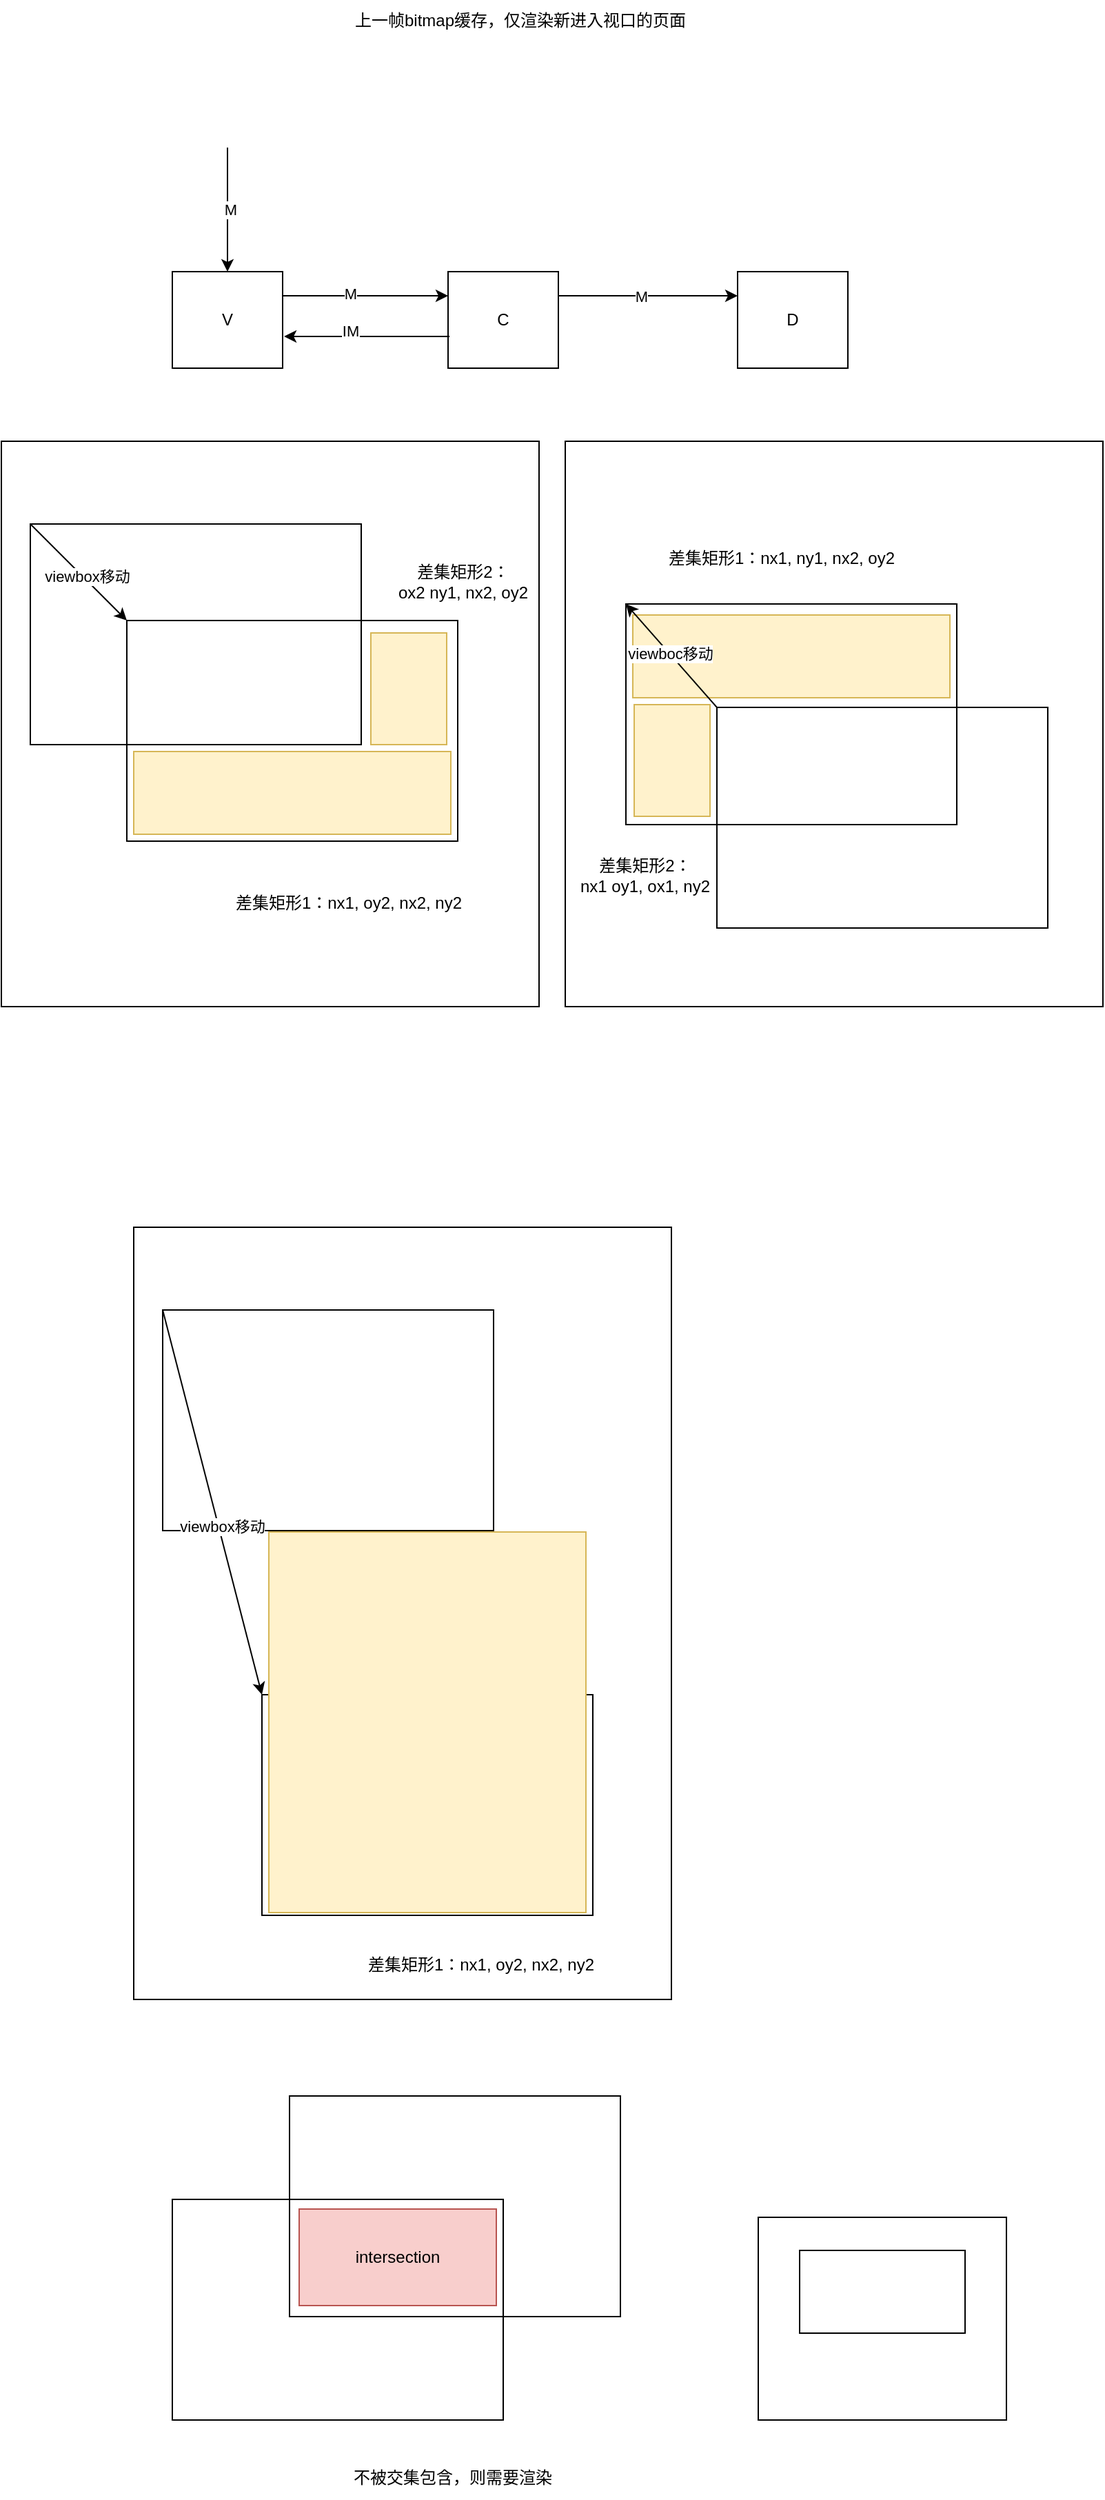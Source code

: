 <mxfile version="22.0.8" type="device">
  <diagram name="第 1 页" id="8Zm0_TFbphuXwySTZEQn">
    <mxGraphModel dx="1434" dy="750" grid="1" gridSize="10" guides="1" tooltips="1" connect="1" arrows="1" fold="1" page="1" pageScale="1" pageWidth="827" pageHeight="1169" math="0" shadow="0">
      <root>
        <mxCell id="0" />
        <mxCell id="1" parent="0" />
        <mxCell id="RdHoehYWRiK18OFlvWDC-13" value="" style="rounded=0;whiteSpace=wrap;html=1;fillColor=none;" parent="1" vertex="1">
          <mxGeometry x="16" y="360" width="390" height="410" as="geometry" />
        </mxCell>
        <mxCell id="RdHoehYWRiK18OFlvWDC-1" value="V" style="rounded=0;whiteSpace=wrap;html=1;" parent="1" vertex="1">
          <mxGeometry x="140" y="237" width="80" height="70" as="geometry" />
        </mxCell>
        <mxCell id="RdHoehYWRiK18OFlvWDC-15" value="" style="rounded=0;whiteSpace=wrap;html=1;fillColor=none;" parent="1" vertex="1">
          <mxGeometry x="107" y="490" width="240" height="160" as="geometry" />
        </mxCell>
        <mxCell id="RdHoehYWRiK18OFlvWDC-2" value="C" style="rounded=0;whiteSpace=wrap;html=1;" parent="1" vertex="1">
          <mxGeometry x="340" y="237" width="80" height="70" as="geometry" />
        </mxCell>
        <mxCell id="RdHoehYWRiK18OFlvWDC-3" value="D" style="rounded=0;whiteSpace=wrap;html=1;" parent="1" vertex="1">
          <mxGeometry x="550" y="237" width="80" height="70" as="geometry" />
        </mxCell>
        <mxCell id="RdHoehYWRiK18OFlvWDC-4" value="" style="endArrow=classic;html=1;rounded=0;entryX=0;entryY=0.25;entryDx=0;entryDy=0;exitX=1;exitY=0.25;exitDx=0;exitDy=0;" parent="1" source="RdHoehYWRiK18OFlvWDC-1" target="RdHoehYWRiK18OFlvWDC-2" edge="1">
          <mxGeometry width="50" height="50" relative="1" as="geometry">
            <mxPoint x="240" y="257" as="sourcePoint" />
            <mxPoint x="290" y="207" as="targetPoint" />
          </mxGeometry>
        </mxCell>
        <mxCell id="RdHoehYWRiK18OFlvWDC-9" value="M" style="edgeLabel;html=1;align=center;verticalAlign=middle;resizable=0;points=[];" parent="RdHoehYWRiK18OFlvWDC-4" vertex="1" connectable="0">
          <mxGeometry x="-0.183" y="3" relative="1" as="geometry">
            <mxPoint y="1" as="offset" />
          </mxGeometry>
        </mxCell>
        <mxCell id="RdHoehYWRiK18OFlvWDC-5" value="" style="endArrow=classic;html=1;rounded=0;entryX=0;entryY=0.25;entryDx=0;entryDy=0;exitX=1;exitY=0.25;exitDx=0;exitDy=0;" parent="1" source="RdHoehYWRiK18OFlvWDC-2" target="RdHoehYWRiK18OFlvWDC-3" edge="1">
          <mxGeometry width="50" height="50" relative="1" as="geometry">
            <mxPoint x="430" y="347" as="sourcePoint" />
            <mxPoint x="350" y="265" as="targetPoint" />
          </mxGeometry>
        </mxCell>
        <mxCell id="RdHoehYWRiK18OFlvWDC-12" value="M" style="edgeLabel;html=1;align=center;verticalAlign=middle;resizable=0;points=[];" parent="RdHoehYWRiK18OFlvWDC-5" vertex="1" connectable="0">
          <mxGeometry x="-0.077" y="1" relative="1" as="geometry">
            <mxPoint y="1" as="offset" />
          </mxGeometry>
        </mxCell>
        <mxCell id="RdHoehYWRiK18OFlvWDC-7" value="" style="endArrow=classic;html=1;rounded=0;entryX=0.5;entryY=0;entryDx=0;entryDy=0;" parent="1" target="RdHoehYWRiK18OFlvWDC-1" edge="1">
          <mxGeometry width="50" height="50" relative="1" as="geometry">
            <mxPoint x="180" y="147" as="sourcePoint" />
            <mxPoint x="170" y="117" as="targetPoint" />
          </mxGeometry>
        </mxCell>
        <mxCell id="RdHoehYWRiK18OFlvWDC-8" value="M" style="edgeLabel;html=1;align=center;verticalAlign=middle;resizable=0;points=[];" parent="RdHoehYWRiK18OFlvWDC-7" vertex="1" connectable="0">
          <mxGeometry y="2" relative="1" as="geometry">
            <mxPoint as="offset" />
          </mxGeometry>
        </mxCell>
        <mxCell id="RdHoehYWRiK18OFlvWDC-10" value="" style="endArrow=classic;html=1;rounded=0;exitX=0.013;exitY=0.671;exitDx=0;exitDy=0;exitPerimeter=0;entryX=1.013;entryY=0.671;entryDx=0;entryDy=0;entryPerimeter=0;" parent="1" source="RdHoehYWRiK18OFlvWDC-2" target="RdHoehYWRiK18OFlvWDC-1" edge="1">
          <mxGeometry width="50" height="50" relative="1" as="geometry">
            <mxPoint x="150" y="477" as="sourcePoint" />
            <mxPoint x="200" y="427" as="targetPoint" />
          </mxGeometry>
        </mxCell>
        <mxCell id="RdHoehYWRiK18OFlvWDC-11" value="IM" style="edgeLabel;html=1;align=center;verticalAlign=middle;resizable=0;points=[];" parent="RdHoehYWRiK18OFlvWDC-10" vertex="1" connectable="0">
          <mxGeometry x="0.201" y="-4" relative="1" as="geometry">
            <mxPoint as="offset" />
          </mxGeometry>
        </mxCell>
        <mxCell id="3vEzB23FRFbl8t1fRovv-1" value="" style="rounded=0;whiteSpace=wrap;html=1;fillColor=none;" vertex="1" parent="1">
          <mxGeometry x="37" y="420" width="240" height="160" as="geometry" />
        </mxCell>
        <mxCell id="3vEzB23FRFbl8t1fRovv-2" value="" style="endArrow=classic;html=1;rounded=0;exitX=0;exitY=0;exitDx=0;exitDy=0;entryX=0;entryY=0;entryDx=0;entryDy=0;" edge="1" parent="1" source="3vEzB23FRFbl8t1fRovv-1" target="RdHoehYWRiK18OFlvWDC-15">
          <mxGeometry width="50" height="50" relative="1" as="geometry">
            <mxPoint x="-68" y="500" as="sourcePoint" />
            <mxPoint x="-38" y="490" as="targetPoint" />
          </mxGeometry>
        </mxCell>
        <mxCell id="3vEzB23FRFbl8t1fRovv-3" value="viewbox移动" style="edgeLabel;html=1;align=center;verticalAlign=middle;resizable=0;points=[];" vertex="1" connectable="0" parent="3vEzB23FRFbl8t1fRovv-2">
          <mxGeometry x="0.125" y="2" relative="1" as="geometry">
            <mxPoint as="offset" />
          </mxGeometry>
        </mxCell>
        <mxCell id="3vEzB23FRFbl8t1fRovv-4" value="" style="rounded=0;whiteSpace=wrap;html=1;fillColor=#fff2cc;strokeColor=#d6b656;" vertex="1" parent="1">
          <mxGeometry x="112" y="585" width="230" height="60" as="geometry" />
        </mxCell>
        <mxCell id="3vEzB23FRFbl8t1fRovv-5" value="" style="rounded=0;whiteSpace=wrap;html=1;fillColor=#fff2cc;strokeColor=#d6b656;" vertex="1" parent="1">
          <mxGeometry x="284" y="499" width="55" height="81" as="geometry" />
        </mxCell>
        <mxCell id="3vEzB23FRFbl8t1fRovv-7" value="差集矩形1：nx1, oy2, nx2, ny2" style="text;html=1;strokeColor=none;fillColor=none;align=center;verticalAlign=middle;whiteSpace=wrap;rounded=0;" vertex="1" parent="1">
          <mxGeometry x="176" y="680" width="184" height="30" as="geometry" />
        </mxCell>
        <mxCell id="3vEzB23FRFbl8t1fRovv-8" value="差集矩形2：&lt;br&gt;ox2 ny1, nx2, oy2" style="text;html=1;strokeColor=none;fillColor=none;align=center;verticalAlign=middle;whiteSpace=wrap;rounded=0;" vertex="1" parent="1">
          <mxGeometry x="284" y="447" width="134" height="30" as="geometry" />
        </mxCell>
        <mxCell id="3vEzB23FRFbl8t1fRovv-18" value="" style="rounded=0;whiteSpace=wrap;html=1;fillColor=none;" vertex="1" parent="1">
          <mxGeometry x="425" y="360" width="390" height="410" as="geometry" />
        </mxCell>
        <mxCell id="3vEzB23FRFbl8t1fRovv-20" value="" style="rounded=0;whiteSpace=wrap;html=1;fillColor=none;" vertex="1" parent="1">
          <mxGeometry x="469" y="478" width="240" height="160" as="geometry" />
        </mxCell>
        <mxCell id="3vEzB23FRFbl8t1fRovv-19" value="" style="rounded=0;whiteSpace=wrap;html=1;fillColor=none;" vertex="1" parent="1">
          <mxGeometry x="535" y="553" width="240" height="160" as="geometry" />
        </mxCell>
        <mxCell id="3vEzB23FRFbl8t1fRovv-24" value="" style="rounded=0;whiteSpace=wrap;html=1;fillColor=#fff2cc;strokeColor=#d6b656;" vertex="1" parent="1">
          <mxGeometry x="475" y="551" width="55" height="81" as="geometry" />
        </mxCell>
        <mxCell id="3vEzB23FRFbl8t1fRovv-23" value="" style="rounded=0;whiteSpace=wrap;html=1;fillColor=#fff2cc;strokeColor=#d6b656;" vertex="1" parent="1">
          <mxGeometry x="474" y="486" width="230" height="60" as="geometry" />
        </mxCell>
        <mxCell id="3vEzB23FRFbl8t1fRovv-25" value="差集矩形1：nx1, ny1, nx2, oy2" style="text;html=1;strokeColor=none;fillColor=none;align=center;verticalAlign=middle;whiteSpace=wrap;rounded=0;" vertex="1" parent="1">
          <mxGeometry x="490" y="430" width="184" height="30" as="geometry" />
        </mxCell>
        <mxCell id="3vEzB23FRFbl8t1fRovv-26" value="差集矩形2：&lt;br&gt;nx1 oy1, ox1, ny2" style="text;html=1;strokeColor=none;fillColor=none;align=center;verticalAlign=middle;whiteSpace=wrap;rounded=0;" vertex="1" parent="1">
          <mxGeometry x="416" y="660" width="134" height="30" as="geometry" />
        </mxCell>
        <mxCell id="3vEzB23FRFbl8t1fRovv-27" value="" style="endArrow=classic;html=1;rounded=0;exitX=0;exitY=0;exitDx=0;exitDy=0;entryX=0;entryY=0;entryDx=0;entryDy=0;" edge="1" parent="1" source="3vEzB23FRFbl8t1fRovv-19" target="3vEzB23FRFbl8t1fRovv-20">
          <mxGeometry width="50" height="50" relative="1" as="geometry">
            <mxPoint x="659" y="359" as="sourcePoint" />
            <mxPoint x="569" y="359" as="targetPoint" />
          </mxGeometry>
        </mxCell>
        <mxCell id="3vEzB23FRFbl8t1fRovv-28" value="viewboc移动" style="edgeLabel;html=1;align=center;verticalAlign=middle;resizable=0;points=[];" vertex="1" connectable="0" parent="3vEzB23FRFbl8t1fRovv-27">
          <mxGeometry x="0.026" y="-1" relative="1" as="geometry">
            <mxPoint x="-1" as="offset" />
          </mxGeometry>
        </mxCell>
        <mxCell id="3vEzB23FRFbl8t1fRovv-29" value="" style="rounded=0;whiteSpace=wrap;html=1;fillColor=none;" vertex="1" parent="1">
          <mxGeometry x="225" y="1560" width="240" height="160" as="geometry" />
        </mxCell>
        <mxCell id="3vEzB23FRFbl8t1fRovv-30" value="" style="rounded=0;whiteSpace=wrap;html=1;fillColor=none;" vertex="1" parent="1">
          <mxGeometry x="140" y="1635" width="240" height="160" as="geometry" />
        </mxCell>
        <mxCell id="3vEzB23FRFbl8t1fRovv-36" value="intersection" style="rounded=0;whiteSpace=wrap;html=1;fillColor=#f8cecc;strokeColor=#b85450;" vertex="1" parent="1">
          <mxGeometry x="232" y="1642" width="143" height="70" as="geometry" />
        </mxCell>
        <mxCell id="3vEzB23FRFbl8t1fRovv-37" value="不被交集包含，则需要渲染" style="text;html=1;strokeColor=none;fillColor=none;align=center;verticalAlign=middle;whiteSpace=wrap;rounded=0;" vertex="1" parent="1">
          <mxGeometry x="242" y="1822" width="203" height="30" as="geometry" />
        </mxCell>
        <mxCell id="3vEzB23FRFbl8t1fRovv-38" value="上一帧bitmap缓存，仅渲染新进入视口的页面" style="text;html=1;strokeColor=none;fillColor=none;align=center;verticalAlign=middle;whiteSpace=wrap;rounded=0;" vertex="1" parent="1">
          <mxGeometry x="185" y="40" width="415" height="30" as="geometry" />
        </mxCell>
        <mxCell id="3vEzB23FRFbl8t1fRovv-39" value="" style="rounded=0;whiteSpace=wrap;html=1;" vertex="1" parent="1">
          <mxGeometry x="565" y="1648" width="180" height="147" as="geometry" />
        </mxCell>
        <mxCell id="3vEzB23FRFbl8t1fRovv-40" value="" style="rounded=0;whiteSpace=wrap;html=1;" vertex="1" parent="1">
          <mxGeometry x="595" y="1672" width="120" height="60" as="geometry" />
        </mxCell>
        <mxCell id="3vEzB23FRFbl8t1fRovv-43" value="" style="rounded=0;whiteSpace=wrap;html=1;fillColor=none;" vertex="1" parent="1">
          <mxGeometry x="112" y="930" width="390" height="560" as="geometry" />
        </mxCell>
        <mxCell id="3vEzB23FRFbl8t1fRovv-44" value="" style="rounded=0;whiteSpace=wrap;html=1;fillColor=none;" vertex="1" parent="1">
          <mxGeometry x="205" y="1269" width="240" height="160" as="geometry" />
        </mxCell>
        <mxCell id="3vEzB23FRFbl8t1fRovv-45" value="" style="rounded=0;whiteSpace=wrap;html=1;fillColor=none;" vertex="1" parent="1">
          <mxGeometry x="133" y="990" width="240" height="160" as="geometry" />
        </mxCell>
        <mxCell id="3vEzB23FRFbl8t1fRovv-46" value="" style="endArrow=classic;html=1;rounded=0;exitX=0;exitY=0;exitDx=0;exitDy=0;entryX=0;entryY=0;entryDx=0;entryDy=0;" edge="1" parent="1" source="3vEzB23FRFbl8t1fRovv-45" target="3vEzB23FRFbl8t1fRovv-44">
          <mxGeometry width="50" height="50" relative="1" as="geometry">
            <mxPoint x="28" y="1070" as="sourcePoint" />
            <mxPoint x="58" y="1060" as="targetPoint" />
          </mxGeometry>
        </mxCell>
        <mxCell id="3vEzB23FRFbl8t1fRovv-47" value="viewbox移动" style="edgeLabel;html=1;align=center;verticalAlign=middle;resizable=0;points=[];" vertex="1" connectable="0" parent="3vEzB23FRFbl8t1fRovv-46">
          <mxGeometry x="0.125" y="2" relative="1" as="geometry">
            <mxPoint as="offset" />
          </mxGeometry>
        </mxCell>
        <mxCell id="3vEzB23FRFbl8t1fRovv-48" value="" style="rounded=0;whiteSpace=wrap;html=1;fillColor=#fff2cc;strokeColor=#d6b656;" vertex="1" parent="1">
          <mxGeometry x="210" y="1151" width="230" height="276" as="geometry" />
        </mxCell>
        <mxCell id="3vEzB23FRFbl8t1fRovv-50" value="差集矩形1：nx1, oy2, nx2, ny2" style="text;html=1;strokeColor=none;fillColor=none;align=center;verticalAlign=middle;whiteSpace=wrap;rounded=0;" vertex="1" parent="1">
          <mxGeometry x="272" y="1450" width="184" height="30" as="geometry" />
        </mxCell>
      </root>
    </mxGraphModel>
  </diagram>
</mxfile>

